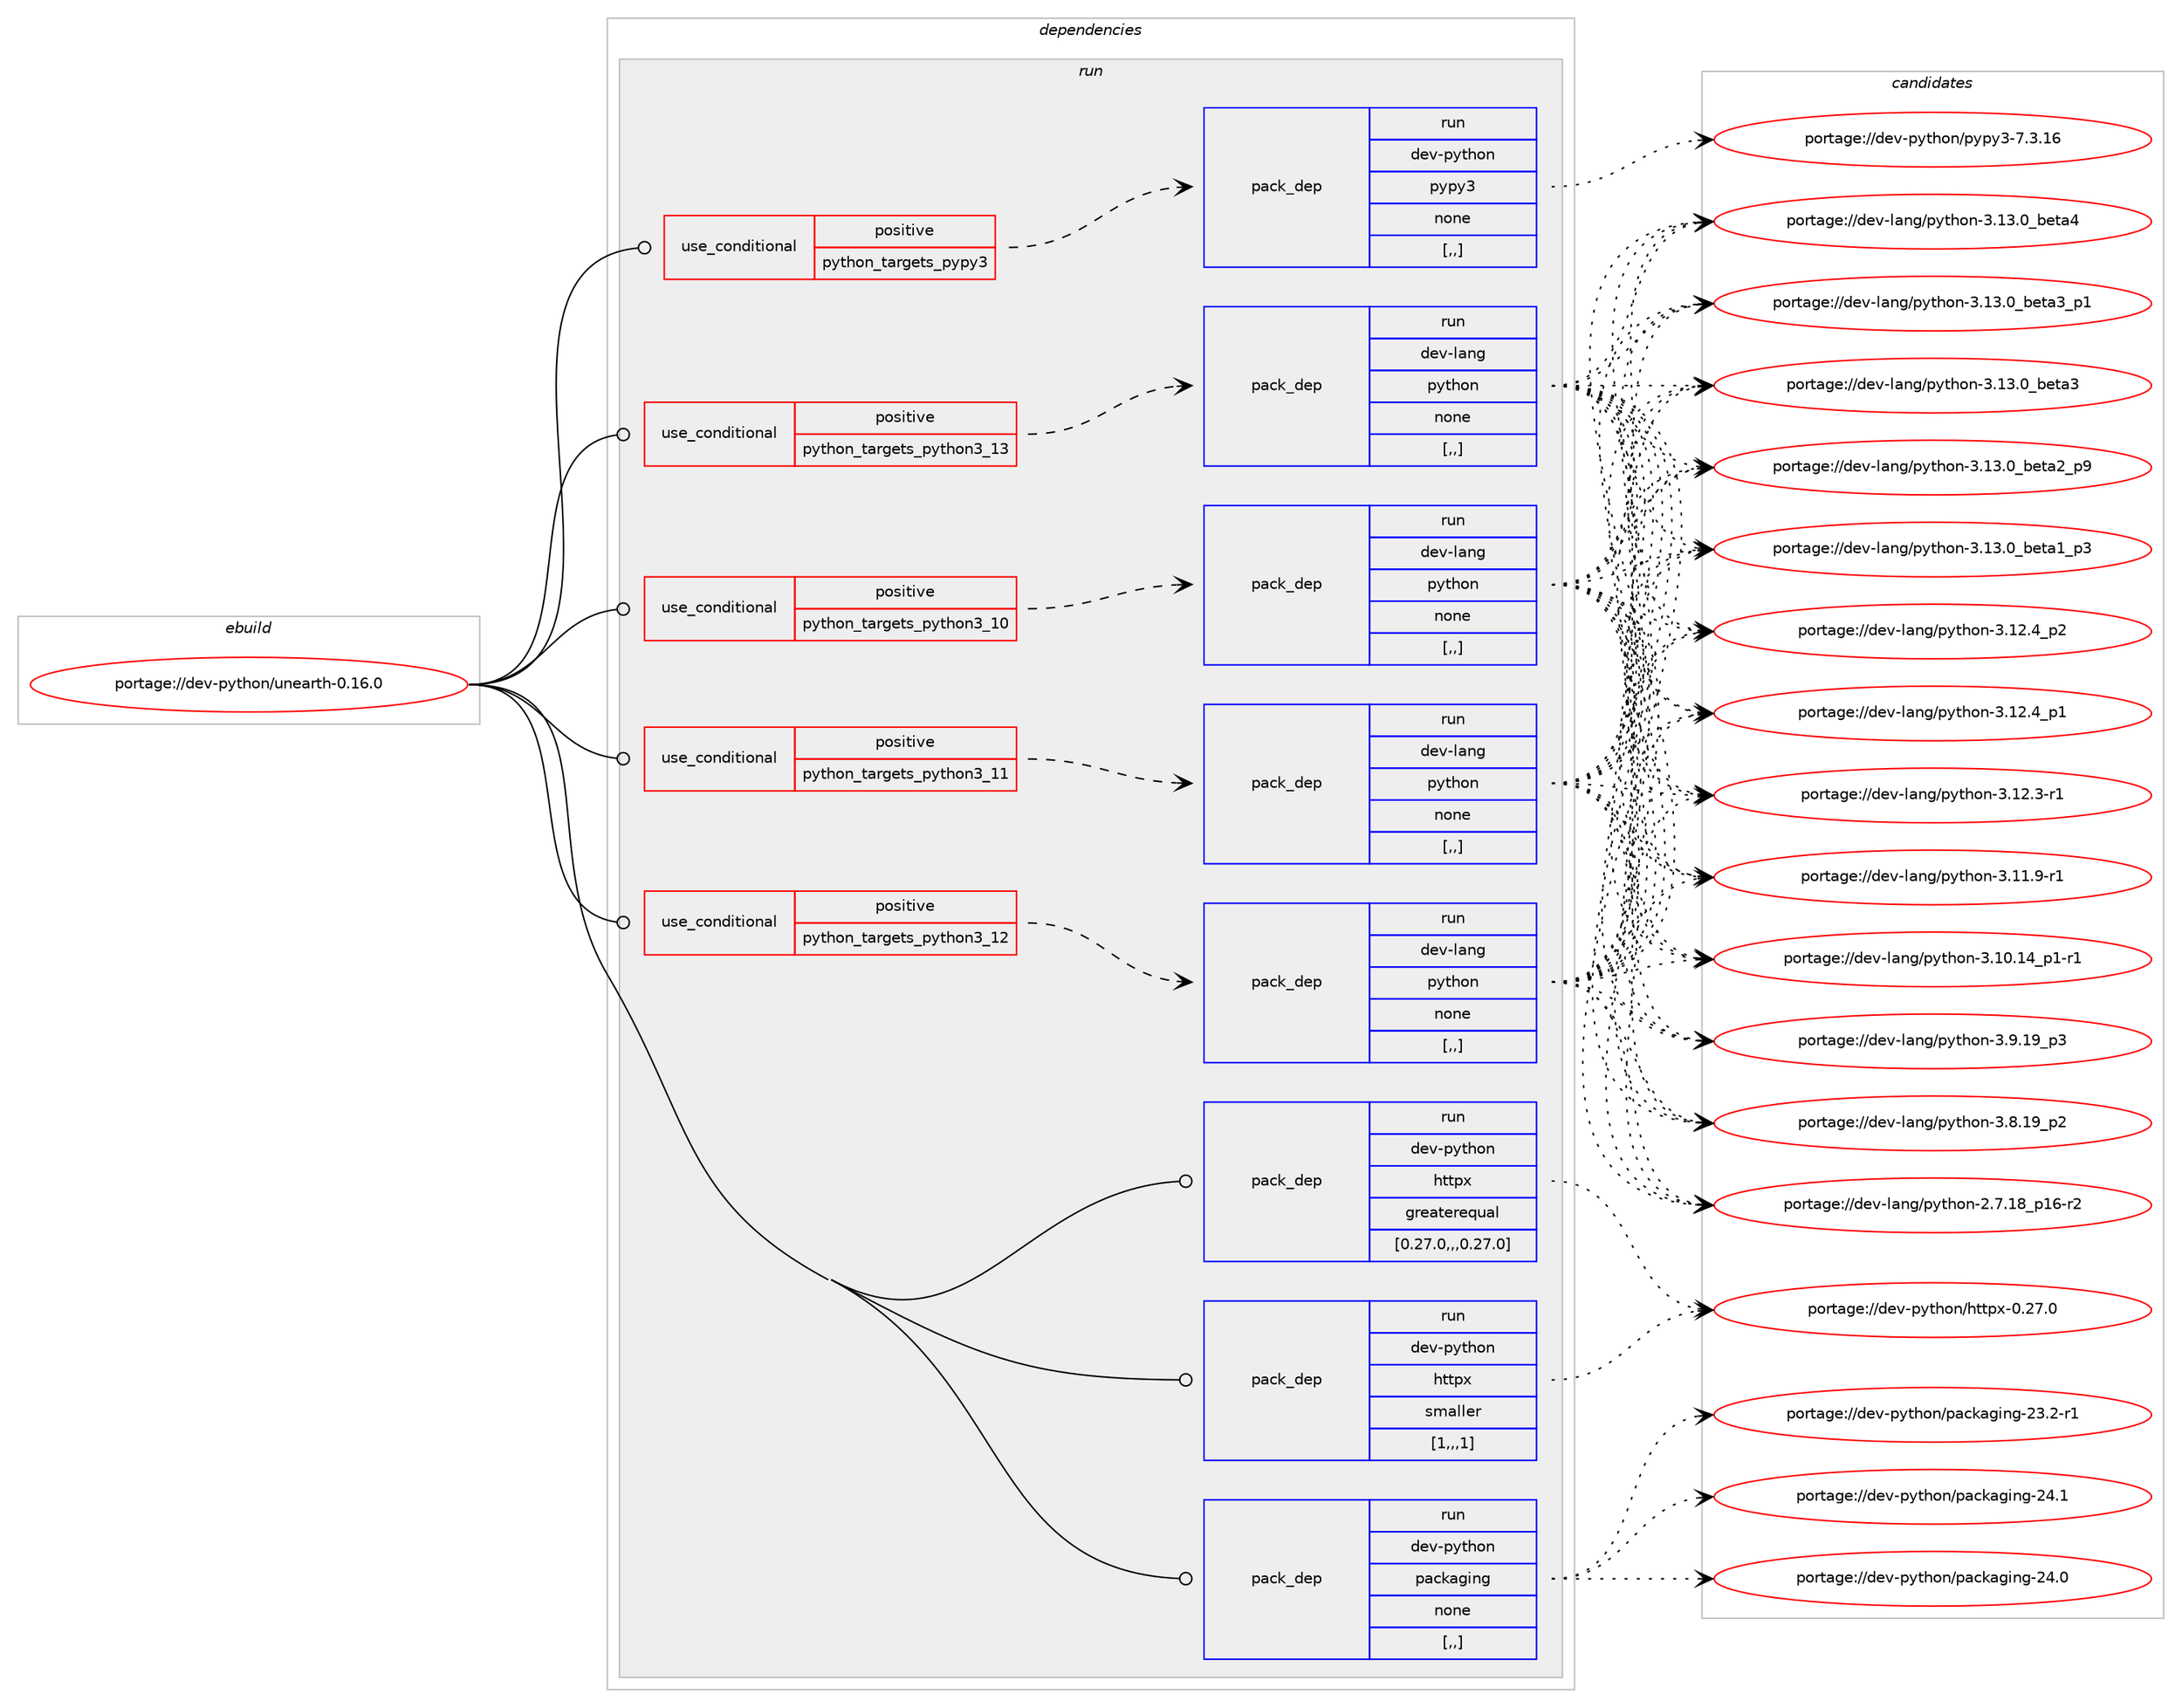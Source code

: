digraph prolog {

# *************
# Graph options
# *************

newrank=true;
concentrate=true;
compound=true;
graph [rankdir=LR,fontname=Helvetica,fontsize=10,ranksep=1.5];#, ranksep=2.5, nodesep=0.2];
edge  [arrowhead=vee];
node  [fontname=Helvetica,fontsize=10];

# **********
# The ebuild
# **********

subgraph cluster_leftcol {
color=gray;
label=<<i>ebuild</i>>;
id [label="portage://dev-python/unearth-0.16.0", color=red, width=4, href="../dev-python/unearth-0.16.0.svg"];
}

# ****************
# The dependencies
# ****************

subgraph cluster_midcol {
color=gray;
label=<<i>dependencies</i>>;
subgraph cluster_compile {
fillcolor="#eeeeee";
style=filled;
label=<<i>compile</i>>;
}
subgraph cluster_compileandrun {
fillcolor="#eeeeee";
style=filled;
label=<<i>compile and run</i>>;
}
subgraph cluster_run {
fillcolor="#eeeeee";
style=filled;
label=<<i>run</i>>;
subgraph cond40936 {
dependency166885 [label=<<TABLE BORDER="0" CELLBORDER="1" CELLSPACING="0" CELLPADDING="4"><TR><TD ROWSPAN="3" CELLPADDING="10">use_conditional</TD></TR><TR><TD>positive</TD></TR><TR><TD>python_targets_pypy3</TD></TR></TABLE>>, shape=none, color=red];
subgraph pack124676 {
dependency166886 [label=<<TABLE BORDER="0" CELLBORDER="1" CELLSPACING="0" CELLPADDING="4" WIDTH="220"><TR><TD ROWSPAN="6" CELLPADDING="30">pack_dep</TD></TR><TR><TD WIDTH="110">run</TD></TR><TR><TD>dev-python</TD></TR><TR><TD>pypy3</TD></TR><TR><TD>none</TD></TR><TR><TD>[,,]</TD></TR></TABLE>>, shape=none, color=blue];
}
dependency166885:e -> dependency166886:w [weight=20,style="dashed",arrowhead="vee"];
}
id:e -> dependency166885:w [weight=20,style="solid",arrowhead="odot"];
subgraph cond40937 {
dependency166887 [label=<<TABLE BORDER="0" CELLBORDER="1" CELLSPACING="0" CELLPADDING="4"><TR><TD ROWSPAN="3" CELLPADDING="10">use_conditional</TD></TR><TR><TD>positive</TD></TR><TR><TD>python_targets_python3_10</TD></TR></TABLE>>, shape=none, color=red];
subgraph pack124677 {
dependency166888 [label=<<TABLE BORDER="0" CELLBORDER="1" CELLSPACING="0" CELLPADDING="4" WIDTH="220"><TR><TD ROWSPAN="6" CELLPADDING="30">pack_dep</TD></TR><TR><TD WIDTH="110">run</TD></TR><TR><TD>dev-lang</TD></TR><TR><TD>python</TD></TR><TR><TD>none</TD></TR><TR><TD>[,,]</TD></TR></TABLE>>, shape=none, color=blue];
}
dependency166887:e -> dependency166888:w [weight=20,style="dashed",arrowhead="vee"];
}
id:e -> dependency166887:w [weight=20,style="solid",arrowhead="odot"];
subgraph cond40938 {
dependency166889 [label=<<TABLE BORDER="0" CELLBORDER="1" CELLSPACING="0" CELLPADDING="4"><TR><TD ROWSPAN="3" CELLPADDING="10">use_conditional</TD></TR><TR><TD>positive</TD></TR><TR><TD>python_targets_python3_11</TD></TR></TABLE>>, shape=none, color=red];
subgraph pack124678 {
dependency166890 [label=<<TABLE BORDER="0" CELLBORDER="1" CELLSPACING="0" CELLPADDING="4" WIDTH="220"><TR><TD ROWSPAN="6" CELLPADDING="30">pack_dep</TD></TR><TR><TD WIDTH="110">run</TD></TR><TR><TD>dev-lang</TD></TR><TR><TD>python</TD></TR><TR><TD>none</TD></TR><TR><TD>[,,]</TD></TR></TABLE>>, shape=none, color=blue];
}
dependency166889:e -> dependency166890:w [weight=20,style="dashed",arrowhead="vee"];
}
id:e -> dependency166889:w [weight=20,style="solid",arrowhead="odot"];
subgraph cond40939 {
dependency166891 [label=<<TABLE BORDER="0" CELLBORDER="1" CELLSPACING="0" CELLPADDING="4"><TR><TD ROWSPAN="3" CELLPADDING="10">use_conditional</TD></TR><TR><TD>positive</TD></TR><TR><TD>python_targets_python3_12</TD></TR></TABLE>>, shape=none, color=red];
subgraph pack124679 {
dependency166892 [label=<<TABLE BORDER="0" CELLBORDER="1" CELLSPACING="0" CELLPADDING="4" WIDTH="220"><TR><TD ROWSPAN="6" CELLPADDING="30">pack_dep</TD></TR><TR><TD WIDTH="110">run</TD></TR><TR><TD>dev-lang</TD></TR><TR><TD>python</TD></TR><TR><TD>none</TD></TR><TR><TD>[,,]</TD></TR></TABLE>>, shape=none, color=blue];
}
dependency166891:e -> dependency166892:w [weight=20,style="dashed",arrowhead="vee"];
}
id:e -> dependency166891:w [weight=20,style="solid",arrowhead="odot"];
subgraph cond40940 {
dependency166893 [label=<<TABLE BORDER="0" CELLBORDER="1" CELLSPACING="0" CELLPADDING="4"><TR><TD ROWSPAN="3" CELLPADDING="10">use_conditional</TD></TR><TR><TD>positive</TD></TR><TR><TD>python_targets_python3_13</TD></TR></TABLE>>, shape=none, color=red];
subgraph pack124680 {
dependency166894 [label=<<TABLE BORDER="0" CELLBORDER="1" CELLSPACING="0" CELLPADDING="4" WIDTH="220"><TR><TD ROWSPAN="6" CELLPADDING="30">pack_dep</TD></TR><TR><TD WIDTH="110">run</TD></TR><TR><TD>dev-lang</TD></TR><TR><TD>python</TD></TR><TR><TD>none</TD></TR><TR><TD>[,,]</TD></TR></TABLE>>, shape=none, color=blue];
}
dependency166893:e -> dependency166894:w [weight=20,style="dashed",arrowhead="vee"];
}
id:e -> dependency166893:w [weight=20,style="solid",arrowhead="odot"];
subgraph pack124681 {
dependency166895 [label=<<TABLE BORDER="0" CELLBORDER="1" CELLSPACING="0" CELLPADDING="4" WIDTH="220"><TR><TD ROWSPAN="6" CELLPADDING="30">pack_dep</TD></TR><TR><TD WIDTH="110">run</TD></TR><TR><TD>dev-python</TD></TR><TR><TD>httpx</TD></TR><TR><TD>greaterequal</TD></TR><TR><TD>[0.27.0,,,0.27.0]</TD></TR></TABLE>>, shape=none, color=blue];
}
id:e -> dependency166895:w [weight=20,style="solid",arrowhead="odot"];
subgraph pack124682 {
dependency166896 [label=<<TABLE BORDER="0" CELLBORDER="1" CELLSPACING="0" CELLPADDING="4" WIDTH="220"><TR><TD ROWSPAN="6" CELLPADDING="30">pack_dep</TD></TR><TR><TD WIDTH="110">run</TD></TR><TR><TD>dev-python</TD></TR><TR><TD>httpx</TD></TR><TR><TD>smaller</TD></TR><TR><TD>[1,,,1]</TD></TR></TABLE>>, shape=none, color=blue];
}
id:e -> dependency166896:w [weight=20,style="solid",arrowhead="odot"];
subgraph pack124683 {
dependency166897 [label=<<TABLE BORDER="0" CELLBORDER="1" CELLSPACING="0" CELLPADDING="4" WIDTH="220"><TR><TD ROWSPAN="6" CELLPADDING="30">pack_dep</TD></TR><TR><TD WIDTH="110">run</TD></TR><TR><TD>dev-python</TD></TR><TR><TD>packaging</TD></TR><TR><TD>none</TD></TR><TR><TD>[,,]</TD></TR></TABLE>>, shape=none, color=blue];
}
id:e -> dependency166897:w [weight=20,style="solid",arrowhead="odot"];
}
}

# **************
# The candidates
# **************

subgraph cluster_choices {
rank=same;
color=gray;
label=<<i>candidates</i>>;

subgraph choice124676 {
color=black;
nodesep=1;
choice10010111845112121116104111110471121211121215145554651464954 [label="portage://dev-python/pypy3-7.3.16", color=red, width=4,href="../dev-python/pypy3-7.3.16.svg"];
dependency166886:e -> choice10010111845112121116104111110471121211121215145554651464954:w [style=dotted,weight="100"];
}
subgraph choice124677 {
color=black;
nodesep=1;
choice1001011184510897110103471121211161041111104551464951464895981011169752 [label="portage://dev-lang/python-3.13.0_beta4", color=red, width=4,href="../dev-lang/python-3.13.0_beta4.svg"];
choice10010111845108971101034711212111610411111045514649514648959810111697519511249 [label="portage://dev-lang/python-3.13.0_beta3_p1", color=red, width=4,href="../dev-lang/python-3.13.0_beta3_p1.svg"];
choice1001011184510897110103471121211161041111104551464951464895981011169751 [label="portage://dev-lang/python-3.13.0_beta3", color=red, width=4,href="../dev-lang/python-3.13.0_beta3.svg"];
choice10010111845108971101034711212111610411111045514649514648959810111697509511257 [label="portage://dev-lang/python-3.13.0_beta2_p9", color=red, width=4,href="../dev-lang/python-3.13.0_beta2_p9.svg"];
choice10010111845108971101034711212111610411111045514649514648959810111697499511251 [label="portage://dev-lang/python-3.13.0_beta1_p3", color=red, width=4,href="../dev-lang/python-3.13.0_beta1_p3.svg"];
choice100101118451089711010347112121116104111110455146495046529511250 [label="portage://dev-lang/python-3.12.4_p2", color=red, width=4,href="../dev-lang/python-3.12.4_p2.svg"];
choice100101118451089711010347112121116104111110455146495046529511249 [label="portage://dev-lang/python-3.12.4_p1", color=red, width=4,href="../dev-lang/python-3.12.4_p1.svg"];
choice100101118451089711010347112121116104111110455146495046514511449 [label="portage://dev-lang/python-3.12.3-r1", color=red, width=4,href="../dev-lang/python-3.12.3-r1.svg"];
choice100101118451089711010347112121116104111110455146494946574511449 [label="portage://dev-lang/python-3.11.9-r1", color=red, width=4,href="../dev-lang/python-3.11.9-r1.svg"];
choice100101118451089711010347112121116104111110455146494846495295112494511449 [label="portage://dev-lang/python-3.10.14_p1-r1", color=red, width=4,href="../dev-lang/python-3.10.14_p1-r1.svg"];
choice100101118451089711010347112121116104111110455146574649579511251 [label="portage://dev-lang/python-3.9.19_p3", color=red, width=4,href="../dev-lang/python-3.9.19_p3.svg"];
choice100101118451089711010347112121116104111110455146564649579511250 [label="portage://dev-lang/python-3.8.19_p2", color=red, width=4,href="../dev-lang/python-3.8.19_p2.svg"];
choice100101118451089711010347112121116104111110455046554649569511249544511450 [label="portage://dev-lang/python-2.7.18_p16-r2", color=red, width=4,href="../dev-lang/python-2.7.18_p16-r2.svg"];
dependency166888:e -> choice1001011184510897110103471121211161041111104551464951464895981011169752:w [style=dotted,weight="100"];
dependency166888:e -> choice10010111845108971101034711212111610411111045514649514648959810111697519511249:w [style=dotted,weight="100"];
dependency166888:e -> choice1001011184510897110103471121211161041111104551464951464895981011169751:w [style=dotted,weight="100"];
dependency166888:e -> choice10010111845108971101034711212111610411111045514649514648959810111697509511257:w [style=dotted,weight="100"];
dependency166888:e -> choice10010111845108971101034711212111610411111045514649514648959810111697499511251:w [style=dotted,weight="100"];
dependency166888:e -> choice100101118451089711010347112121116104111110455146495046529511250:w [style=dotted,weight="100"];
dependency166888:e -> choice100101118451089711010347112121116104111110455146495046529511249:w [style=dotted,weight="100"];
dependency166888:e -> choice100101118451089711010347112121116104111110455146495046514511449:w [style=dotted,weight="100"];
dependency166888:e -> choice100101118451089711010347112121116104111110455146494946574511449:w [style=dotted,weight="100"];
dependency166888:e -> choice100101118451089711010347112121116104111110455146494846495295112494511449:w [style=dotted,weight="100"];
dependency166888:e -> choice100101118451089711010347112121116104111110455146574649579511251:w [style=dotted,weight="100"];
dependency166888:e -> choice100101118451089711010347112121116104111110455146564649579511250:w [style=dotted,weight="100"];
dependency166888:e -> choice100101118451089711010347112121116104111110455046554649569511249544511450:w [style=dotted,weight="100"];
}
subgraph choice124678 {
color=black;
nodesep=1;
choice1001011184510897110103471121211161041111104551464951464895981011169752 [label="portage://dev-lang/python-3.13.0_beta4", color=red, width=4,href="../dev-lang/python-3.13.0_beta4.svg"];
choice10010111845108971101034711212111610411111045514649514648959810111697519511249 [label="portage://dev-lang/python-3.13.0_beta3_p1", color=red, width=4,href="../dev-lang/python-3.13.0_beta3_p1.svg"];
choice1001011184510897110103471121211161041111104551464951464895981011169751 [label="portage://dev-lang/python-3.13.0_beta3", color=red, width=4,href="../dev-lang/python-3.13.0_beta3.svg"];
choice10010111845108971101034711212111610411111045514649514648959810111697509511257 [label="portage://dev-lang/python-3.13.0_beta2_p9", color=red, width=4,href="../dev-lang/python-3.13.0_beta2_p9.svg"];
choice10010111845108971101034711212111610411111045514649514648959810111697499511251 [label="portage://dev-lang/python-3.13.0_beta1_p3", color=red, width=4,href="../dev-lang/python-3.13.0_beta1_p3.svg"];
choice100101118451089711010347112121116104111110455146495046529511250 [label="portage://dev-lang/python-3.12.4_p2", color=red, width=4,href="../dev-lang/python-3.12.4_p2.svg"];
choice100101118451089711010347112121116104111110455146495046529511249 [label="portage://dev-lang/python-3.12.4_p1", color=red, width=4,href="../dev-lang/python-3.12.4_p1.svg"];
choice100101118451089711010347112121116104111110455146495046514511449 [label="portage://dev-lang/python-3.12.3-r1", color=red, width=4,href="../dev-lang/python-3.12.3-r1.svg"];
choice100101118451089711010347112121116104111110455146494946574511449 [label="portage://dev-lang/python-3.11.9-r1", color=red, width=4,href="../dev-lang/python-3.11.9-r1.svg"];
choice100101118451089711010347112121116104111110455146494846495295112494511449 [label="portage://dev-lang/python-3.10.14_p1-r1", color=red, width=4,href="../dev-lang/python-3.10.14_p1-r1.svg"];
choice100101118451089711010347112121116104111110455146574649579511251 [label="portage://dev-lang/python-3.9.19_p3", color=red, width=4,href="../dev-lang/python-3.9.19_p3.svg"];
choice100101118451089711010347112121116104111110455146564649579511250 [label="portage://dev-lang/python-3.8.19_p2", color=red, width=4,href="../dev-lang/python-3.8.19_p2.svg"];
choice100101118451089711010347112121116104111110455046554649569511249544511450 [label="portage://dev-lang/python-2.7.18_p16-r2", color=red, width=4,href="../dev-lang/python-2.7.18_p16-r2.svg"];
dependency166890:e -> choice1001011184510897110103471121211161041111104551464951464895981011169752:w [style=dotted,weight="100"];
dependency166890:e -> choice10010111845108971101034711212111610411111045514649514648959810111697519511249:w [style=dotted,weight="100"];
dependency166890:e -> choice1001011184510897110103471121211161041111104551464951464895981011169751:w [style=dotted,weight="100"];
dependency166890:e -> choice10010111845108971101034711212111610411111045514649514648959810111697509511257:w [style=dotted,weight="100"];
dependency166890:e -> choice10010111845108971101034711212111610411111045514649514648959810111697499511251:w [style=dotted,weight="100"];
dependency166890:e -> choice100101118451089711010347112121116104111110455146495046529511250:w [style=dotted,weight="100"];
dependency166890:e -> choice100101118451089711010347112121116104111110455146495046529511249:w [style=dotted,weight="100"];
dependency166890:e -> choice100101118451089711010347112121116104111110455146495046514511449:w [style=dotted,weight="100"];
dependency166890:e -> choice100101118451089711010347112121116104111110455146494946574511449:w [style=dotted,weight="100"];
dependency166890:e -> choice100101118451089711010347112121116104111110455146494846495295112494511449:w [style=dotted,weight="100"];
dependency166890:e -> choice100101118451089711010347112121116104111110455146574649579511251:w [style=dotted,weight="100"];
dependency166890:e -> choice100101118451089711010347112121116104111110455146564649579511250:w [style=dotted,weight="100"];
dependency166890:e -> choice100101118451089711010347112121116104111110455046554649569511249544511450:w [style=dotted,weight="100"];
}
subgraph choice124679 {
color=black;
nodesep=1;
choice1001011184510897110103471121211161041111104551464951464895981011169752 [label="portage://dev-lang/python-3.13.0_beta4", color=red, width=4,href="../dev-lang/python-3.13.0_beta4.svg"];
choice10010111845108971101034711212111610411111045514649514648959810111697519511249 [label="portage://dev-lang/python-3.13.0_beta3_p1", color=red, width=4,href="../dev-lang/python-3.13.0_beta3_p1.svg"];
choice1001011184510897110103471121211161041111104551464951464895981011169751 [label="portage://dev-lang/python-3.13.0_beta3", color=red, width=4,href="../dev-lang/python-3.13.0_beta3.svg"];
choice10010111845108971101034711212111610411111045514649514648959810111697509511257 [label="portage://dev-lang/python-3.13.0_beta2_p9", color=red, width=4,href="../dev-lang/python-3.13.0_beta2_p9.svg"];
choice10010111845108971101034711212111610411111045514649514648959810111697499511251 [label="portage://dev-lang/python-3.13.0_beta1_p3", color=red, width=4,href="../dev-lang/python-3.13.0_beta1_p3.svg"];
choice100101118451089711010347112121116104111110455146495046529511250 [label="portage://dev-lang/python-3.12.4_p2", color=red, width=4,href="../dev-lang/python-3.12.4_p2.svg"];
choice100101118451089711010347112121116104111110455146495046529511249 [label="portage://dev-lang/python-3.12.4_p1", color=red, width=4,href="../dev-lang/python-3.12.4_p1.svg"];
choice100101118451089711010347112121116104111110455146495046514511449 [label="portage://dev-lang/python-3.12.3-r1", color=red, width=4,href="../dev-lang/python-3.12.3-r1.svg"];
choice100101118451089711010347112121116104111110455146494946574511449 [label="portage://dev-lang/python-3.11.9-r1", color=red, width=4,href="../dev-lang/python-3.11.9-r1.svg"];
choice100101118451089711010347112121116104111110455146494846495295112494511449 [label="portage://dev-lang/python-3.10.14_p1-r1", color=red, width=4,href="../dev-lang/python-3.10.14_p1-r1.svg"];
choice100101118451089711010347112121116104111110455146574649579511251 [label="portage://dev-lang/python-3.9.19_p3", color=red, width=4,href="../dev-lang/python-3.9.19_p3.svg"];
choice100101118451089711010347112121116104111110455146564649579511250 [label="portage://dev-lang/python-3.8.19_p2", color=red, width=4,href="../dev-lang/python-3.8.19_p2.svg"];
choice100101118451089711010347112121116104111110455046554649569511249544511450 [label="portage://dev-lang/python-2.7.18_p16-r2", color=red, width=4,href="../dev-lang/python-2.7.18_p16-r2.svg"];
dependency166892:e -> choice1001011184510897110103471121211161041111104551464951464895981011169752:w [style=dotted,weight="100"];
dependency166892:e -> choice10010111845108971101034711212111610411111045514649514648959810111697519511249:w [style=dotted,weight="100"];
dependency166892:e -> choice1001011184510897110103471121211161041111104551464951464895981011169751:w [style=dotted,weight="100"];
dependency166892:e -> choice10010111845108971101034711212111610411111045514649514648959810111697509511257:w [style=dotted,weight="100"];
dependency166892:e -> choice10010111845108971101034711212111610411111045514649514648959810111697499511251:w [style=dotted,weight="100"];
dependency166892:e -> choice100101118451089711010347112121116104111110455146495046529511250:w [style=dotted,weight="100"];
dependency166892:e -> choice100101118451089711010347112121116104111110455146495046529511249:w [style=dotted,weight="100"];
dependency166892:e -> choice100101118451089711010347112121116104111110455146495046514511449:w [style=dotted,weight="100"];
dependency166892:e -> choice100101118451089711010347112121116104111110455146494946574511449:w [style=dotted,weight="100"];
dependency166892:e -> choice100101118451089711010347112121116104111110455146494846495295112494511449:w [style=dotted,weight="100"];
dependency166892:e -> choice100101118451089711010347112121116104111110455146574649579511251:w [style=dotted,weight="100"];
dependency166892:e -> choice100101118451089711010347112121116104111110455146564649579511250:w [style=dotted,weight="100"];
dependency166892:e -> choice100101118451089711010347112121116104111110455046554649569511249544511450:w [style=dotted,weight="100"];
}
subgraph choice124680 {
color=black;
nodesep=1;
choice1001011184510897110103471121211161041111104551464951464895981011169752 [label="portage://dev-lang/python-3.13.0_beta4", color=red, width=4,href="../dev-lang/python-3.13.0_beta4.svg"];
choice10010111845108971101034711212111610411111045514649514648959810111697519511249 [label="portage://dev-lang/python-3.13.0_beta3_p1", color=red, width=4,href="../dev-lang/python-3.13.0_beta3_p1.svg"];
choice1001011184510897110103471121211161041111104551464951464895981011169751 [label="portage://dev-lang/python-3.13.0_beta3", color=red, width=4,href="../dev-lang/python-3.13.0_beta3.svg"];
choice10010111845108971101034711212111610411111045514649514648959810111697509511257 [label="portage://dev-lang/python-3.13.0_beta2_p9", color=red, width=4,href="../dev-lang/python-3.13.0_beta2_p9.svg"];
choice10010111845108971101034711212111610411111045514649514648959810111697499511251 [label="portage://dev-lang/python-3.13.0_beta1_p3", color=red, width=4,href="../dev-lang/python-3.13.0_beta1_p3.svg"];
choice100101118451089711010347112121116104111110455146495046529511250 [label="portage://dev-lang/python-3.12.4_p2", color=red, width=4,href="../dev-lang/python-3.12.4_p2.svg"];
choice100101118451089711010347112121116104111110455146495046529511249 [label="portage://dev-lang/python-3.12.4_p1", color=red, width=4,href="../dev-lang/python-3.12.4_p1.svg"];
choice100101118451089711010347112121116104111110455146495046514511449 [label="portage://dev-lang/python-3.12.3-r1", color=red, width=4,href="../dev-lang/python-3.12.3-r1.svg"];
choice100101118451089711010347112121116104111110455146494946574511449 [label="portage://dev-lang/python-3.11.9-r1", color=red, width=4,href="../dev-lang/python-3.11.9-r1.svg"];
choice100101118451089711010347112121116104111110455146494846495295112494511449 [label="portage://dev-lang/python-3.10.14_p1-r1", color=red, width=4,href="../dev-lang/python-3.10.14_p1-r1.svg"];
choice100101118451089711010347112121116104111110455146574649579511251 [label="portage://dev-lang/python-3.9.19_p3", color=red, width=4,href="../dev-lang/python-3.9.19_p3.svg"];
choice100101118451089711010347112121116104111110455146564649579511250 [label="portage://dev-lang/python-3.8.19_p2", color=red, width=4,href="../dev-lang/python-3.8.19_p2.svg"];
choice100101118451089711010347112121116104111110455046554649569511249544511450 [label="portage://dev-lang/python-2.7.18_p16-r2", color=red, width=4,href="../dev-lang/python-2.7.18_p16-r2.svg"];
dependency166894:e -> choice1001011184510897110103471121211161041111104551464951464895981011169752:w [style=dotted,weight="100"];
dependency166894:e -> choice10010111845108971101034711212111610411111045514649514648959810111697519511249:w [style=dotted,weight="100"];
dependency166894:e -> choice1001011184510897110103471121211161041111104551464951464895981011169751:w [style=dotted,weight="100"];
dependency166894:e -> choice10010111845108971101034711212111610411111045514649514648959810111697509511257:w [style=dotted,weight="100"];
dependency166894:e -> choice10010111845108971101034711212111610411111045514649514648959810111697499511251:w [style=dotted,weight="100"];
dependency166894:e -> choice100101118451089711010347112121116104111110455146495046529511250:w [style=dotted,weight="100"];
dependency166894:e -> choice100101118451089711010347112121116104111110455146495046529511249:w [style=dotted,weight="100"];
dependency166894:e -> choice100101118451089711010347112121116104111110455146495046514511449:w [style=dotted,weight="100"];
dependency166894:e -> choice100101118451089711010347112121116104111110455146494946574511449:w [style=dotted,weight="100"];
dependency166894:e -> choice100101118451089711010347112121116104111110455146494846495295112494511449:w [style=dotted,weight="100"];
dependency166894:e -> choice100101118451089711010347112121116104111110455146574649579511251:w [style=dotted,weight="100"];
dependency166894:e -> choice100101118451089711010347112121116104111110455146564649579511250:w [style=dotted,weight="100"];
dependency166894:e -> choice100101118451089711010347112121116104111110455046554649569511249544511450:w [style=dotted,weight="100"];
}
subgraph choice124681 {
color=black;
nodesep=1;
choice100101118451121211161041111104710411611611212045484650554648 [label="portage://dev-python/httpx-0.27.0", color=red, width=4,href="../dev-python/httpx-0.27.0.svg"];
dependency166895:e -> choice100101118451121211161041111104710411611611212045484650554648:w [style=dotted,weight="100"];
}
subgraph choice124682 {
color=black;
nodesep=1;
choice100101118451121211161041111104710411611611212045484650554648 [label="portage://dev-python/httpx-0.27.0", color=red, width=4,href="../dev-python/httpx-0.27.0.svg"];
dependency166896:e -> choice100101118451121211161041111104710411611611212045484650554648:w [style=dotted,weight="100"];
}
subgraph choice124683 {
color=black;
nodesep=1;
choice10010111845112121116104111110471129799107971031051101034550524649 [label="portage://dev-python/packaging-24.1", color=red, width=4,href="../dev-python/packaging-24.1.svg"];
choice10010111845112121116104111110471129799107971031051101034550524648 [label="portage://dev-python/packaging-24.0", color=red, width=4,href="../dev-python/packaging-24.0.svg"];
choice100101118451121211161041111104711297991079710310511010345505146504511449 [label="portage://dev-python/packaging-23.2-r1", color=red, width=4,href="../dev-python/packaging-23.2-r1.svg"];
dependency166897:e -> choice10010111845112121116104111110471129799107971031051101034550524649:w [style=dotted,weight="100"];
dependency166897:e -> choice10010111845112121116104111110471129799107971031051101034550524648:w [style=dotted,weight="100"];
dependency166897:e -> choice100101118451121211161041111104711297991079710310511010345505146504511449:w [style=dotted,weight="100"];
}
}

}
